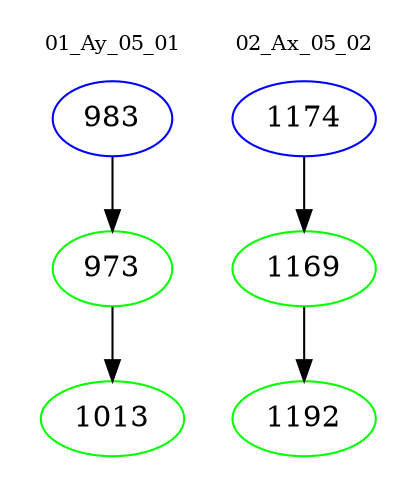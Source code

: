 digraph{
subgraph cluster_0 {
color = white
label = "01_Ay_05_01";
fontsize=10;
T0_983 [label="983", color="blue"]
T0_983 -> T0_973 [color="black"]
T0_973 [label="973", color="green"]
T0_973 -> T0_1013 [color="black"]
T0_1013 [label="1013", color="green"]
}
subgraph cluster_1 {
color = white
label = "02_Ax_05_02";
fontsize=10;
T1_1174 [label="1174", color="blue"]
T1_1174 -> T1_1169 [color="black"]
T1_1169 [label="1169", color="green"]
T1_1169 -> T1_1192 [color="black"]
T1_1192 [label="1192", color="green"]
}
}
